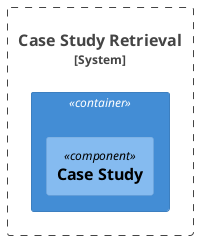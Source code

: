 @startuml 

!include <C4/C4_Component>

System_Boundary(caseStudyRetrievalServiceAlias, "Case Study Retrieval") {
    Container(caseStudyRetrievalServiceContainer, "","", "") {
        Component(caseStudyRetrievalComponentAlias,"Case Study") 
    }
} 
@enduml